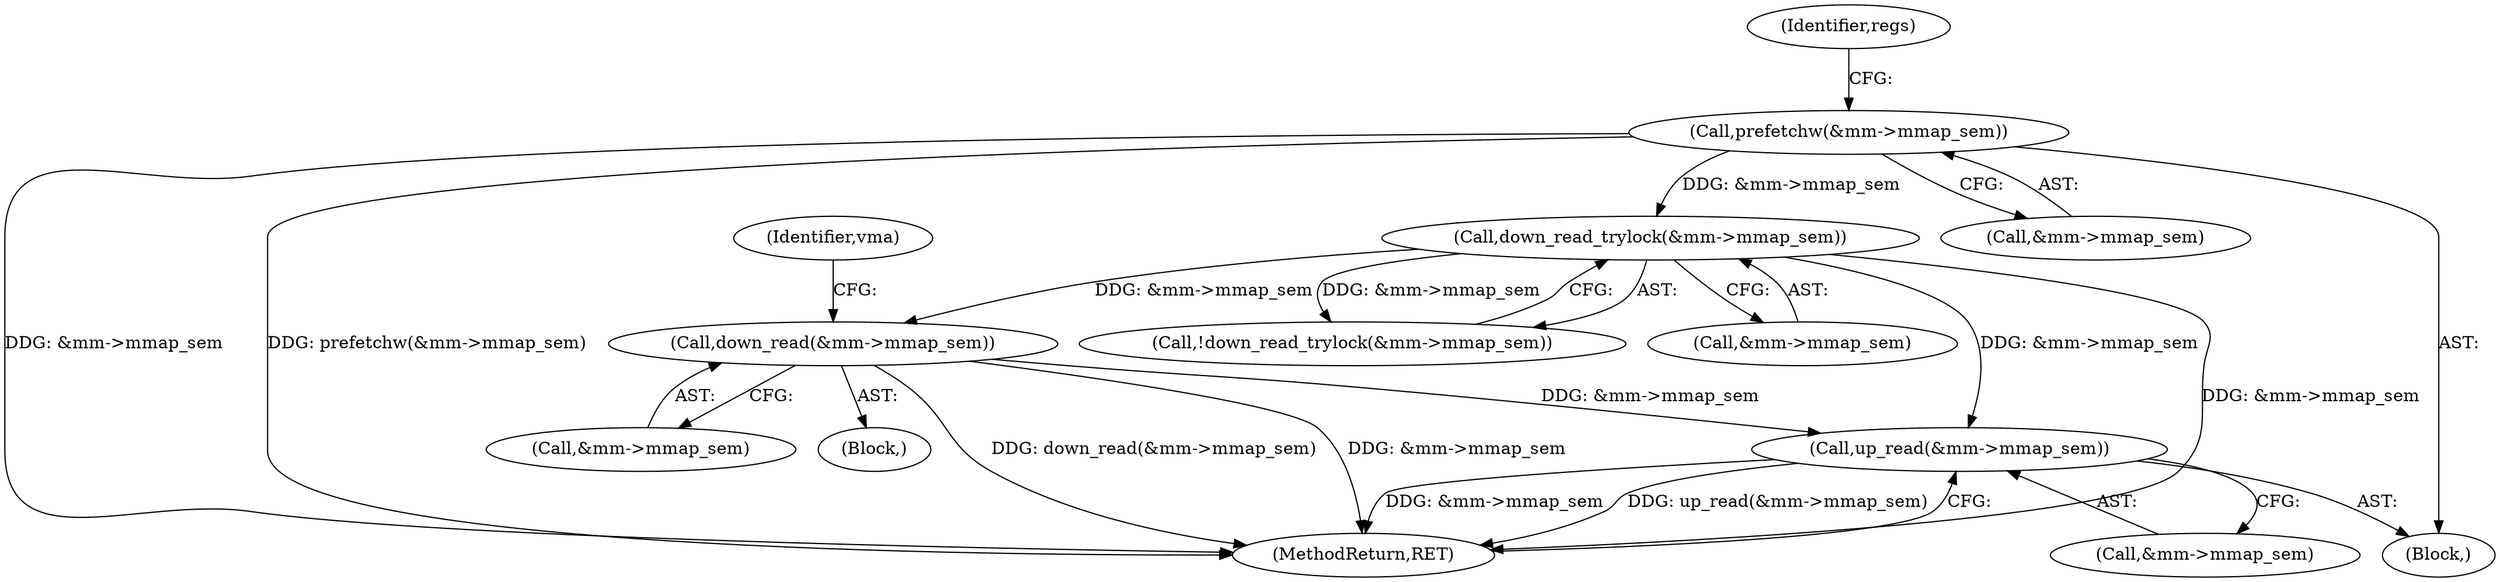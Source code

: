 digraph "0_linux_a8b0ca17b80e92faab46ee7179ba9e99ccb61233_52@API" {
"1000444" [label="(Call,up_read(&mm->mmap_sem))"];
"1000286" [label="(Call,down_read(&mm->mmap_sem))"];
"1000261" [label="(Call,down_read_trylock(&mm->mmap_sem))"];
"1000158" [label="(Call,prefetchw(&mm->mmap_sem))"];
"1000166" [label="(Identifier,regs)"];
"1000287" [label="(Call,&mm->mmap_sem)"];
"1000260" [label="(Call,!down_read_trylock(&mm->mmap_sem))"];
"1000266" [label="(Block,)"];
"1000445" [label="(Call,&mm->mmap_sem)"];
"1000444" [label="(Call,up_read(&mm->mmap_sem))"];
"1000286" [label="(Call,down_read(&mm->mmap_sem))"];
"1000158" [label="(Call,prefetchw(&mm->mmap_sem))"];
"1000261" [label="(Call,down_read_trylock(&mm->mmap_sem))"];
"1000262" [label="(Call,&mm->mmap_sem)"];
"1000159" [label="(Call,&mm->mmap_sem)"];
"1000449" [label="(MethodReturn,RET)"];
"1000119" [label="(Block,)"];
"1000295" [label="(Identifier,vma)"];
"1000444" -> "1000119"  [label="AST: "];
"1000444" -> "1000445"  [label="CFG: "];
"1000445" -> "1000444"  [label="AST: "];
"1000449" -> "1000444"  [label="CFG: "];
"1000444" -> "1000449"  [label="DDG: &mm->mmap_sem"];
"1000444" -> "1000449"  [label="DDG: up_read(&mm->mmap_sem)"];
"1000286" -> "1000444"  [label="DDG: &mm->mmap_sem"];
"1000261" -> "1000444"  [label="DDG: &mm->mmap_sem"];
"1000286" -> "1000266"  [label="AST: "];
"1000286" -> "1000287"  [label="CFG: "];
"1000287" -> "1000286"  [label="AST: "];
"1000295" -> "1000286"  [label="CFG: "];
"1000286" -> "1000449"  [label="DDG: down_read(&mm->mmap_sem)"];
"1000286" -> "1000449"  [label="DDG: &mm->mmap_sem"];
"1000261" -> "1000286"  [label="DDG: &mm->mmap_sem"];
"1000261" -> "1000260"  [label="AST: "];
"1000261" -> "1000262"  [label="CFG: "];
"1000262" -> "1000261"  [label="AST: "];
"1000260" -> "1000261"  [label="CFG: "];
"1000261" -> "1000449"  [label="DDG: &mm->mmap_sem"];
"1000261" -> "1000260"  [label="DDG: &mm->mmap_sem"];
"1000158" -> "1000261"  [label="DDG: &mm->mmap_sem"];
"1000158" -> "1000119"  [label="AST: "];
"1000158" -> "1000159"  [label="CFG: "];
"1000159" -> "1000158"  [label="AST: "];
"1000166" -> "1000158"  [label="CFG: "];
"1000158" -> "1000449"  [label="DDG: &mm->mmap_sem"];
"1000158" -> "1000449"  [label="DDG: prefetchw(&mm->mmap_sem)"];
}
